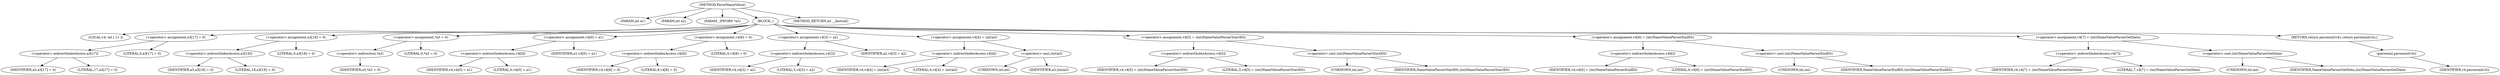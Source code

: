 digraph ParseNameValue {  
"1000102" [label = "(METHOD,ParseNameValue)" ]
"1000103" [label = "(PARAM,int a1)" ]
"1000104" [label = "(PARAM,int a2)" ]
"1000105" [label = "(PARAM,_DWORD *a3)" ]
"1000106" [label = "(BLOCK,,)" ]
"1000107" [label = "(LOCAL,v4: int [ 11 ])" ]
"1000108" [label = "(<operator>.assignment,a3[17] = 0)" ]
"1000109" [label = "(<operator>.indirectIndexAccess,a3[17])" ]
"1000110" [label = "(IDENTIFIER,a3,a3[17] = 0)" ]
"1000111" [label = "(LITERAL,17,a3[17] = 0)" ]
"1000112" [label = "(LITERAL,0,a3[17] = 0)" ]
"1000113" [label = "(<operator>.assignment,a3[18] = 0)" ]
"1000114" [label = "(<operator>.indirectIndexAccess,a3[18])" ]
"1000115" [label = "(IDENTIFIER,a3,a3[18] = 0)" ]
"1000116" [label = "(LITERAL,18,a3[18] = 0)" ]
"1000117" [label = "(LITERAL,0,a3[18] = 0)" ]
"1000118" [label = "(<operator>.assignment,*a3 = 0)" ]
"1000119" [label = "(<operator>.indirection,*a3)" ]
"1000120" [label = "(IDENTIFIER,a3,*a3 = 0)" ]
"1000121" [label = "(LITERAL,0,*a3 = 0)" ]
"1000122" [label = "(<operator>.assignment,v4[0] = a1)" ]
"1000123" [label = "(<operator>.indirectIndexAccess,v4[0])" ]
"1000124" [label = "(IDENTIFIER,v4,v4[0] = a1)" ]
"1000125" [label = "(LITERAL,0,v4[0] = a1)" ]
"1000126" [label = "(IDENTIFIER,a1,v4[0] = a1)" ]
"1000127" [label = "(<operator>.assignment,v4[8] = 0)" ]
"1000128" [label = "(<operator>.indirectIndexAccess,v4[8])" ]
"1000129" [label = "(IDENTIFIER,v4,v4[8] = 0)" ]
"1000130" [label = "(LITERAL,8,v4[8] = 0)" ]
"1000131" [label = "(LITERAL,0,v4[8] = 0)" ]
"1000132" [label = "(<operator>.assignment,v4[3] = a2)" ]
"1000133" [label = "(<operator>.indirectIndexAccess,v4[3])" ]
"1000134" [label = "(IDENTIFIER,v4,v4[3] = a2)" ]
"1000135" [label = "(LITERAL,3,v4[3] = a2)" ]
"1000136" [label = "(IDENTIFIER,a2,v4[3] = a2)" ]
"1000137" [label = "(<operator>.assignment,v4[4] = (int)a3)" ]
"1000138" [label = "(<operator>.indirectIndexAccess,v4[4])" ]
"1000139" [label = "(IDENTIFIER,v4,v4[4] = (int)a3)" ]
"1000140" [label = "(LITERAL,4,v4[4] = (int)a3)" ]
"1000141" [label = "(<operator>.cast,(int)a3)" ]
"1000142" [label = "(UNKNOWN,int,int)" ]
"1000143" [label = "(IDENTIFIER,a3,(int)a3)" ]
"1000144" [label = "(<operator>.assignment,v4[5] = (int)NameValueParserStartElt)" ]
"1000145" [label = "(<operator>.indirectIndexAccess,v4[5])" ]
"1000146" [label = "(IDENTIFIER,v4,v4[5] = (int)NameValueParserStartElt)" ]
"1000147" [label = "(LITERAL,5,v4[5] = (int)NameValueParserStartElt)" ]
"1000148" [label = "(<operator>.cast,(int)NameValueParserStartElt)" ]
"1000149" [label = "(UNKNOWN,int,int)" ]
"1000150" [label = "(IDENTIFIER,NameValueParserStartElt,(int)NameValueParserStartElt)" ]
"1000151" [label = "(<operator>.assignment,v4[6] = (int)NameValueParserEndElt)" ]
"1000152" [label = "(<operator>.indirectIndexAccess,v4[6])" ]
"1000153" [label = "(IDENTIFIER,v4,v4[6] = (int)NameValueParserEndElt)" ]
"1000154" [label = "(LITERAL,6,v4[6] = (int)NameValueParserEndElt)" ]
"1000155" [label = "(<operator>.cast,(int)NameValueParserEndElt)" ]
"1000156" [label = "(UNKNOWN,int,int)" ]
"1000157" [label = "(IDENTIFIER,NameValueParserEndElt,(int)NameValueParserEndElt)" ]
"1000158" [label = "(<operator>.assignment,v4[7] = (int)NameValueParserGetData)" ]
"1000159" [label = "(<operator>.indirectIndexAccess,v4[7])" ]
"1000160" [label = "(IDENTIFIER,v4,v4[7] = (int)NameValueParserGetData)" ]
"1000161" [label = "(LITERAL,7,v4[7] = (int)NameValueParserGetData)" ]
"1000162" [label = "(<operator>.cast,(int)NameValueParserGetData)" ]
"1000163" [label = "(UNKNOWN,int,int)" ]
"1000164" [label = "(IDENTIFIER,NameValueParserGetData,(int)NameValueParserGetData)" ]
"1000165" [label = "(RETURN,return parsexml(v4);,return parsexml(v4);)" ]
"1000166" [label = "(parsexml,parsexml(v4))" ]
"1000167" [label = "(IDENTIFIER,v4,parsexml(v4))" ]
"1000168" [label = "(METHOD_RETURN,int __fastcall)" ]
  "1000102" -> "1000103" 
  "1000102" -> "1000104" 
  "1000102" -> "1000105" 
  "1000102" -> "1000106" 
  "1000102" -> "1000168" 
  "1000106" -> "1000107" 
  "1000106" -> "1000108" 
  "1000106" -> "1000113" 
  "1000106" -> "1000118" 
  "1000106" -> "1000122" 
  "1000106" -> "1000127" 
  "1000106" -> "1000132" 
  "1000106" -> "1000137" 
  "1000106" -> "1000144" 
  "1000106" -> "1000151" 
  "1000106" -> "1000158" 
  "1000106" -> "1000165" 
  "1000108" -> "1000109" 
  "1000108" -> "1000112" 
  "1000109" -> "1000110" 
  "1000109" -> "1000111" 
  "1000113" -> "1000114" 
  "1000113" -> "1000117" 
  "1000114" -> "1000115" 
  "1000114" -> "1000116" 
  "1000118" -> "1000119" 
  "1000118" -> "1000121" 
  "1000119" -> "1000120" 
  "1000122" -> "1000123" 
  "1000122" -> "1000126" 
  "1000123" -> "1000124" 
  "1000123" -> "1000125" 
  "1000127" -> "1000128" 
  "1000127" -> "1000131" 
  "1000128" -> "1000129" 
  "1000128" -> "1000130" 
  "1000132" -> "1000133" 
  "1000132" -> "1000136" 
  "1000133" -> "1000134" 
  "1000133" -> "1000135" 
  "1000137" -> "1000138" 
  "1000137" -> "1000141" 
  "1000138" -> "1000139" 
  "1000138" -> "1000140" 
  "1000141" -> "1000142" 
  "1000141" -> "1000143" 
  "1000144" -> "1000145" 
  "1000144" -> "1000148" 
  "1000145" -> "1000146" 
  "1000145" -> "1000147" 
  "1000148" -> "1000149" 
  "1000148" -> "1000150" 
  "1000151" -> "1000152" 
  "1000151" -> "1000155" 
  "1000152" -> "1000153" 
  "1000152" -> "1000154" 
  "1000155" -> "1000156" 
  "1000155" -> "1000157" 
  "1000158" -> "1000159" 
  "1000158" -> "1000162" 
  "1000159" -> "1000160" 
  "1000159" -> "1000161" 
  "1000162" -> "1000163" 
  "1000162" -> "1000164" 
  "1000165" -> "1000166" 
  "1000166" -> "1000167" 
}
